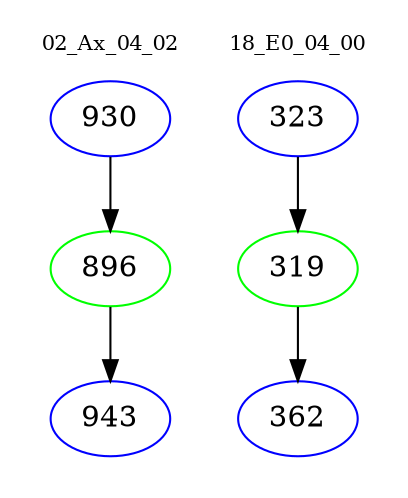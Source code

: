 digraph{
subgraph cluster_0 {
color = white
label = "02_Ax_04_02";
fontsize=10;
T0_930 [label="930", color="blue"]
T0_930 -> T0_896 [color="black"]
T0_896 [label="896", color="green"]
T0_896 -> T0_943 [color="black"]
T0_943 [label="943", color="blue"]
}
subgraph cluster_1 {
color = white
label = "18_E0_04_00";
fontsize=10;
T1_323 [label="323", color="blue"]
T1_323 -> T1_319 [color="black"]
T1_319 [label="319", color="green"]
T1_319 -> T1_362 [color="black"]
T1_362 [label="362", color="blue"]
}
}
